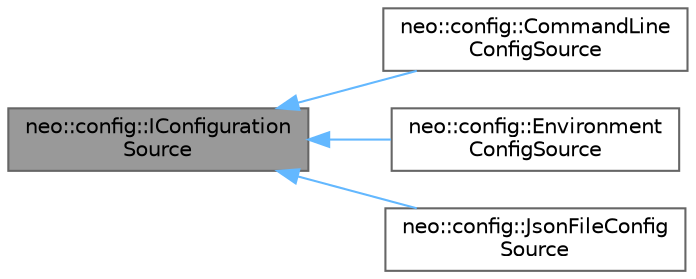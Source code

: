 digraph "neo::config::IConfigurationSource"
{
 // LATEX_PDF_SIZE
  bgcolor="transparent";
  edge [fontname=Helvetica,fontsize=10,labelfontname=Helvetica,labelfontsize=10];
  node [fontname=Helvetica,fontsize=10,shape=box,height=0.2,width=0.4];
  rankdir="LR";
  Node1 [id="Node000001",label="neo::config::IConfiguration\lSource",height=0.2,width=0.4,color="gray40", fillcolor="grey60", style="filled", fontcolor="black",tooltip="Configuration source interface."];
  Node1 -> Node2 [id="edge1_Node000001_Node000002",dir="back",color="steelblue1",style="solid",tooltip=" "];
  Node2 [id="Node000002",label="neo::config::CommandLine\lConfigSource",height=0.2,width=0.4,color="gray40", fillcolor="white", style="filled",URL="$classneo_1_1config_1_1_command_line_config_source.html",tooltip="Command line arguments configuration source."];
  Node1 -> Node3 [id="edge2_Node000001_Node000003",dir="back",color="steelblue1",style="solid",tooltip=" "];
  Node3 [id="Node000003",label="neo::config::Environment\lConfigSource",height=0.2,width=0.4,color="gray40", fillcolor="white", style="filled",URL="$classneo_1_1config_1_1_environment_config_source.html",tooltip="Environment variables configuration source."];
  Node1 -> Node4 [id="edge3_Node000001_Node000004",dir="back",color="steelblue1",style="solid",tooltip=" "];
  Node4 [id="Node000004",label="neo::config::JsonFileConfig\lSource",height=0.2,width=0.4,color="gray40", fillcolor="white", style="filled",URL="$classneo_1_1config_1_1_json_file_config_source.html",tooltip="JSON file configuration source."];
}
